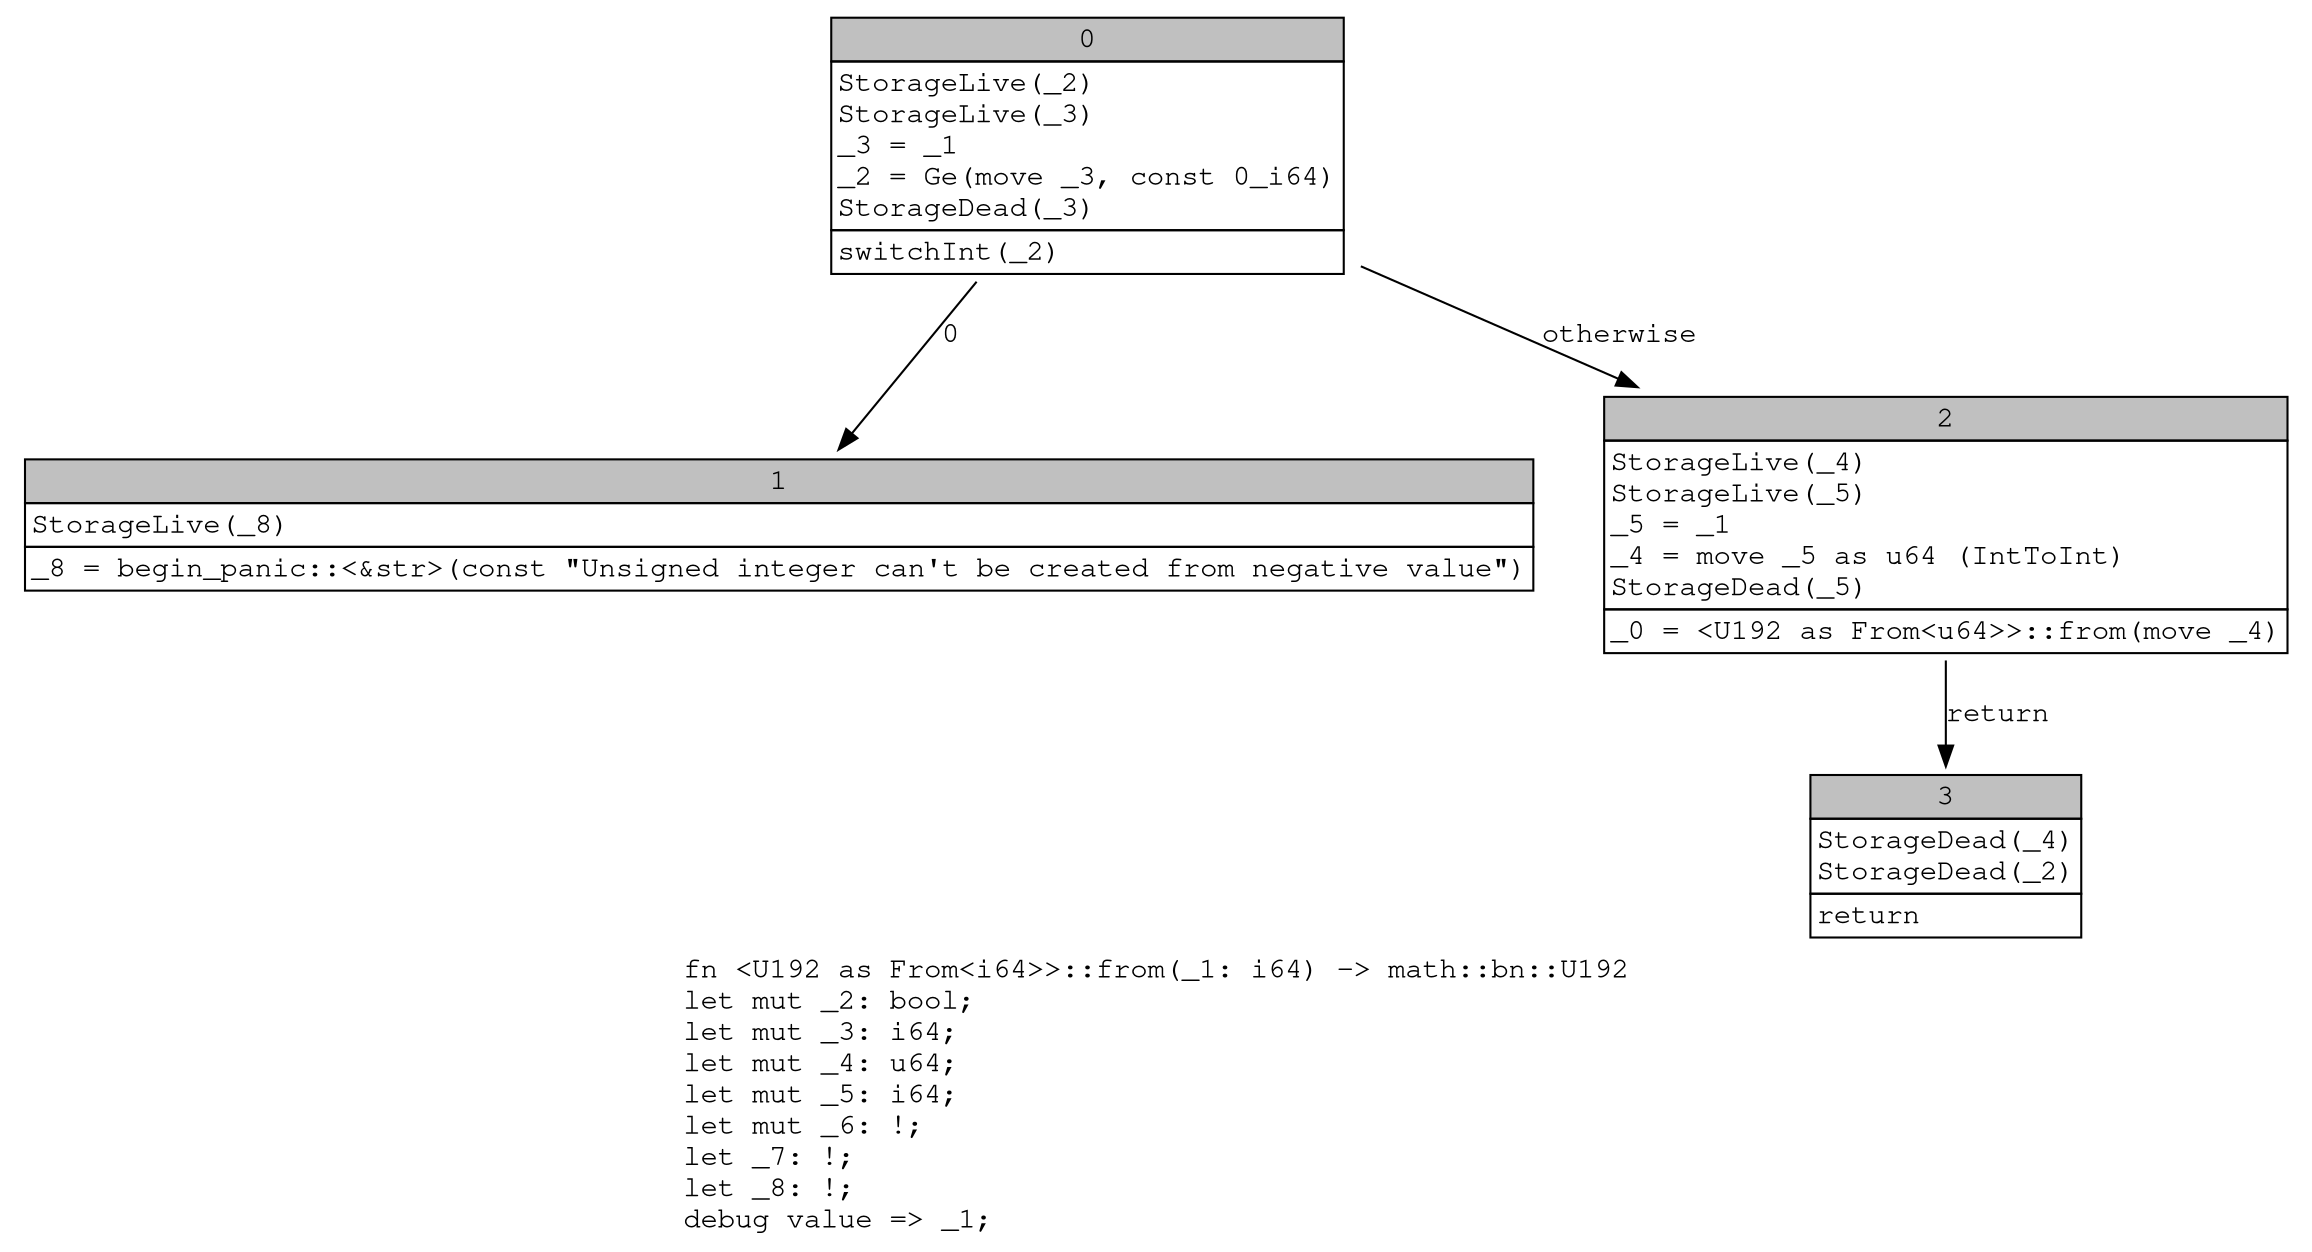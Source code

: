 digraph Mir_0_14573 {
    graph [fontname="Courier, monospace"];
    node [fontname="Courier, monospace"];
    edge [fontname="Courier, monospace"];
    label=<fn &lt;U192 as From&lt;i64&gt;&gt;::from(_1: i64) -&gt; math::bn::U192<br align="left"/>let mut _2: bool;<br align="left"/>let mut _3: i64;<br align="left"/>let mut _4: u64;<br align="left"/>let mut _5: i64;<br align="left"/>let mut _6: !;<br align="left"/>let _7: !;<br align="left"/>let _8: !;<br align="left"/>debug value =&gt; _1;<br align="left"/>>;
    bb0__0_14573 [shape="none", label=<<table border="0" cellborder="1" cellspacing="0"><tr><td bgcolor="gray" align="center" colspan="1">0</td></tr><tr><td align="left" balign="left">StorageLive(_2)<br/>StorageLive(_3)<br/>_3 = _1<br/>_2 = Ge(move _3, const 0_i64)<br/>StorageDead(_3)<br/></td></tr><tr><td align="left">switchInt(_2)</td></tr></table>>];
    bb1__0_14573 [shape="none", label=<<table border="0" cellborder="1" cellspacing="0"><tr><td bgcolor="gray" align="center" colspan="1">1</td></tr><tr><td align="left" balign="left">StorageLive(_8)<br/></td></tr><tr><td align="left">_8 = begin_panic::&lt;&amp;str&gt;(const &quot;Unsigned integer can't be created from negative value&quot;)</td></tr></table>>];
    bb2__0_14573 [shape="none", label=<<table border="0" cellborder="1" cellspacing="0"><tr><td bgcolor="gray" align="center" colspan="1">2</td></tr><tr><td align="left" balign="left">StorageLive(_4)<br/>StorageLive(_5)<br/>_5 = _1<br/>_4 = move _5 as u64 (IntToInt)<br/>StorageDead(_5)<br/></td></tr><tr><td align="left">_0 = &lt;U192 as From&lt;u64&gt;&gt;::from(move _4)</td></tr></table>>];
    bb3__0_14573 [shape="none", label=<<table border="0" cellborder="1" cellspacing="0"><tr><td bgcolor="gray" align="center" colspan="1">3</td></tr><tr><td align="left" balign="left">StorageDead(_4)<br/>StorageDead(_2)<br/></td></tr><tr><td align="left">return</td></tr></table>>];
    bb0__0_14573 -> bb1__0_14573 [label="0"];
    bb0__0_14573 -> bb2__0_14573 [label="otherwise"];
    bb2__0_14573 -> bb3__0_14573 [label="return"];
}

